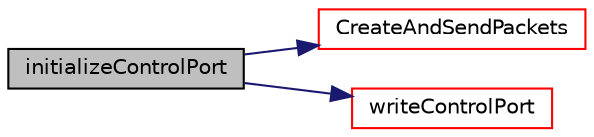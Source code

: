 digraph "initializeControlPort"
{
  edge [fontname="Helvetica",fontsize="10",labelfontname="Helvetica",labelfontsize="10"];
  node [fontname="Helvetica",fontsize="10",shape=record];
  rankdir="LR";
  Node0 [label="initializeControlPort",height=0.2,width=0.4,color="black", fillcolor="grey75", style="filled", fontcolor="black"];
  Node0 -> Node1 [color="midnightblue",fontsize="10",style="solid",fontname="Helvetica"];
  Node1 [label="CreateAndSendPackets",height=0.2,width=0.4,color="red", fillcolor="white", style="filled",URL="$control_8h.html#adbb4129e795ca534e4bb1649bb81b559"];
  Node0 -> Node7 [color="midnightblue",fontsize="10",style="solid",fontname="Helvetica"];
  Node7 [label="writeControlPort",height=0.2,width=0.4,color="red", fillcolor="white", style="filled",URL="$control__lpc_8c.html#a6d4965cc969559b94475da397011f314"];
}
